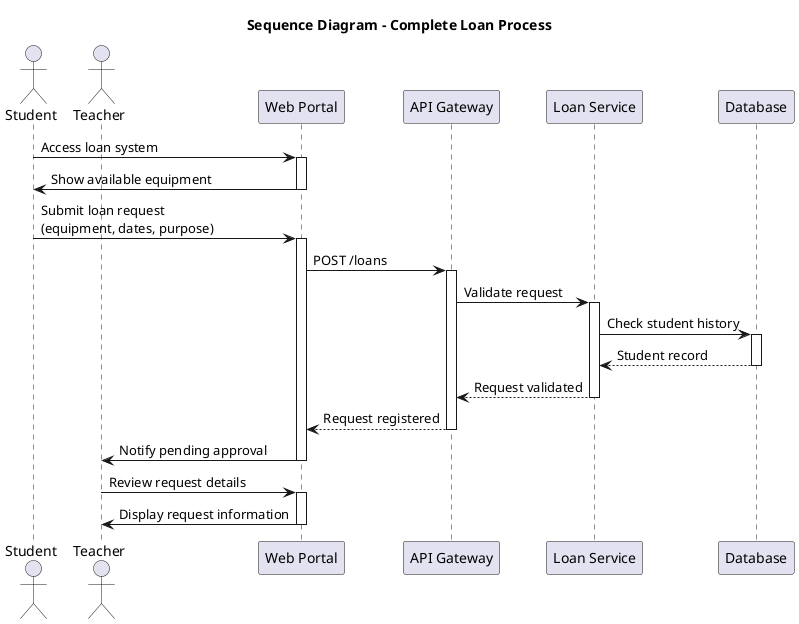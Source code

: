 @startuml LoanProcessSequenceDiagram
  title Sequence Diagram - Complete Loan Process

  actor Student as student
  actor Teacher as teacher
  participant "Web Portal" as portal
  participant "API Gateway" as api
  participant "Loan Service" as loan
  participant "Database" as db

  student -> portal: Access loan system
  activate portal
  portal -> student: Show available equipment
  deactivate
  student -> portal: Submit loan request\n(equipment, dates, purpose)
  activate portal
  portal -> api: POST /loans
  activate api
  api -> loan : Validate request
  activate loan
  loan -> db: Check student history
  activate db
  db --> loan: Student record
  deactivate db
  loan --> api: Request validated
  deactivate loan
  api --> portal: Request registered
  deactivate
  portal -> teacher: Notify pending approval
  deactivate
  teacher -> portal: Review request details
  activate portal
  portal -> teacher: Display request information
  deactivate
@enduml
